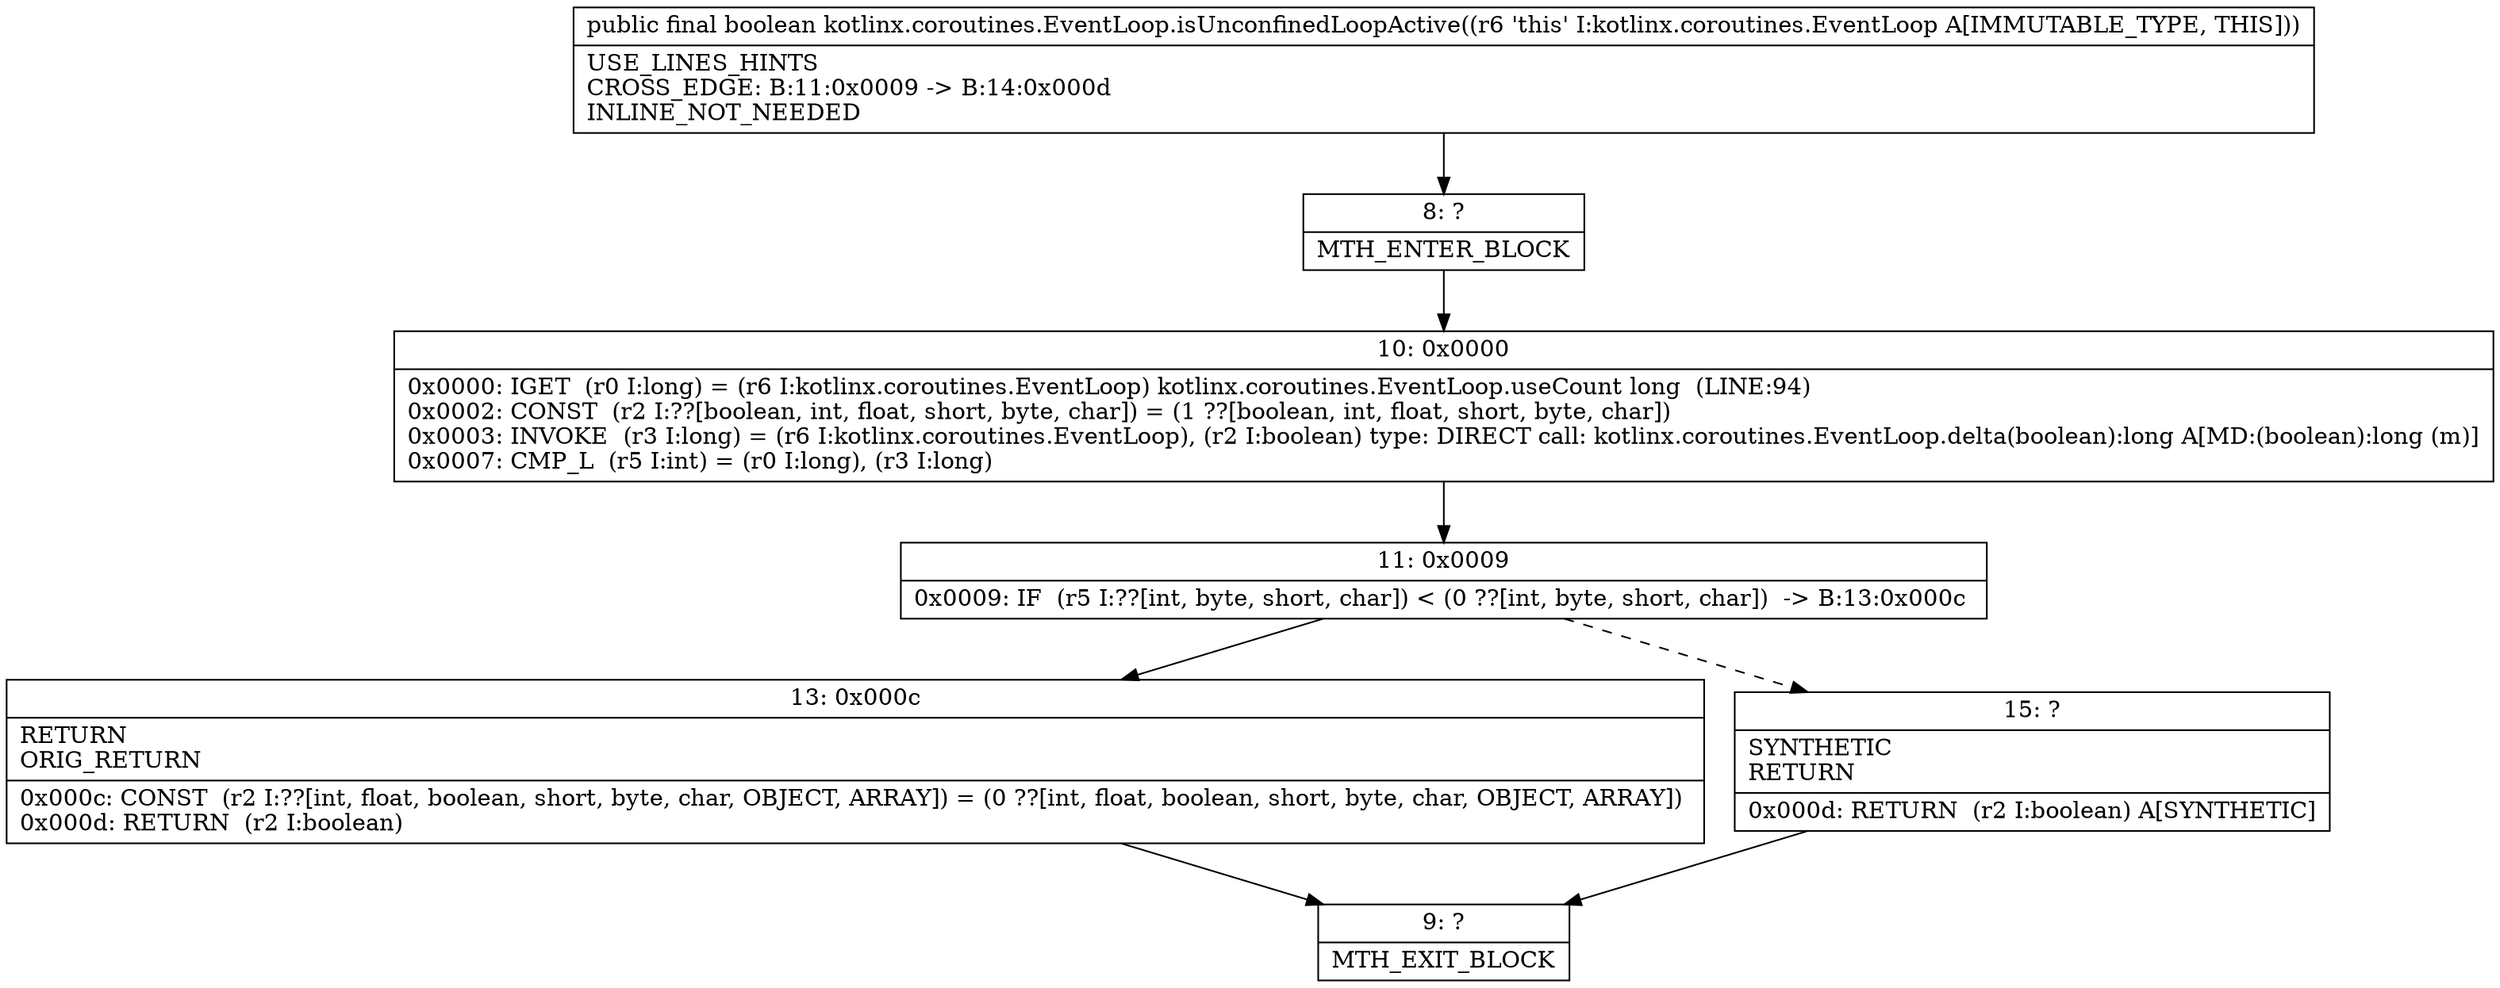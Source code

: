 digraph "CFG forkotlinx.coroutines.EventLoop.isUnconfinedLoopActive()Z" {
Node_8 [shape=record,label="{8\:\ ?|MTH_ENTER_BLOCK\l}"];
Node_10 [shape=record,label="{10\:\ 0x0000|0x0000: IGET  (r0 I:long) = (r6 I:kotlinx.coroutines.EventLoop) kotlinx.coroutines.EventLoop.useCount long  (LINE:94)\l0x0002: CONST  (r2 I:??[boolean, int, float, short, byte, char]) = (1 ??[boolean, int, float, short, byte, char]) \l0x0003: INVOKE  (r3 I:long) = (r6 I:kotlinx.coroutines.EventLoop), (r2 I:boolean) type: DIRECT call: kotlinx.coroutines.EventLoop.delta(boolean):long A[MD:(boolean):long (m)]\l0x0007: CMP_L  (r5 I:int) = (r0 I:long), (r3 I:long) \l}"];
Node_11 [shape=record,label="{11\:\ 0x0009|0x0009: IF  (r5 I:??[int, byte, short, char]) \< (0 ??[int, byte, short, char])  \-\> B:13:0x000c \l}"];
Node_13 [shape=record,label="{13\:\ 0x000c|RETURN\lORIG_RETURN\l|0x000c: CONST  (r2 I:??[int, float, boolean, short, byte, char, OBJECT, ARRAY]) = (0 ??[int, float, boolean, short, byte, char, OBJECT, ARRAY]) \l0x000d: RETURN  (r2 I:boolean) \l}"];
Node_9 [shape=record,label="{9\:\ ?|MTH_EXIT_BLOCK\l}"];
Node_15 [shape=record,label="{15\:\ ?|SYNTHETIC\lRETURN\l|0x000d: RETURN  (r2 I:boolean) A[SYNTHETIC]\l}"];
MethodNode[shape=record,label="{public final boolean kotlinx.coroutines.EventLoop.isUnconfinedLoopActive((r6 'this' I:kotlinx.coroutines.EventLoop A[IMMUTABLE_TYPE, THIS]))  | USE_LINES_HINTS\lCROSS_EDGE: B:11:0x0009 \-\> B:14:0x000d\lINLINE_NOT_NEEDED\l}"];
MethodNode -> Node_8;Node_8 -> Node_10;
Node_10 -> Node_11;
Node_11 -> Node_13;
Node_11 -> Node_15[style=dashed];
Node_13 -> Node_9;
Node_15 -> Node_9;
}

